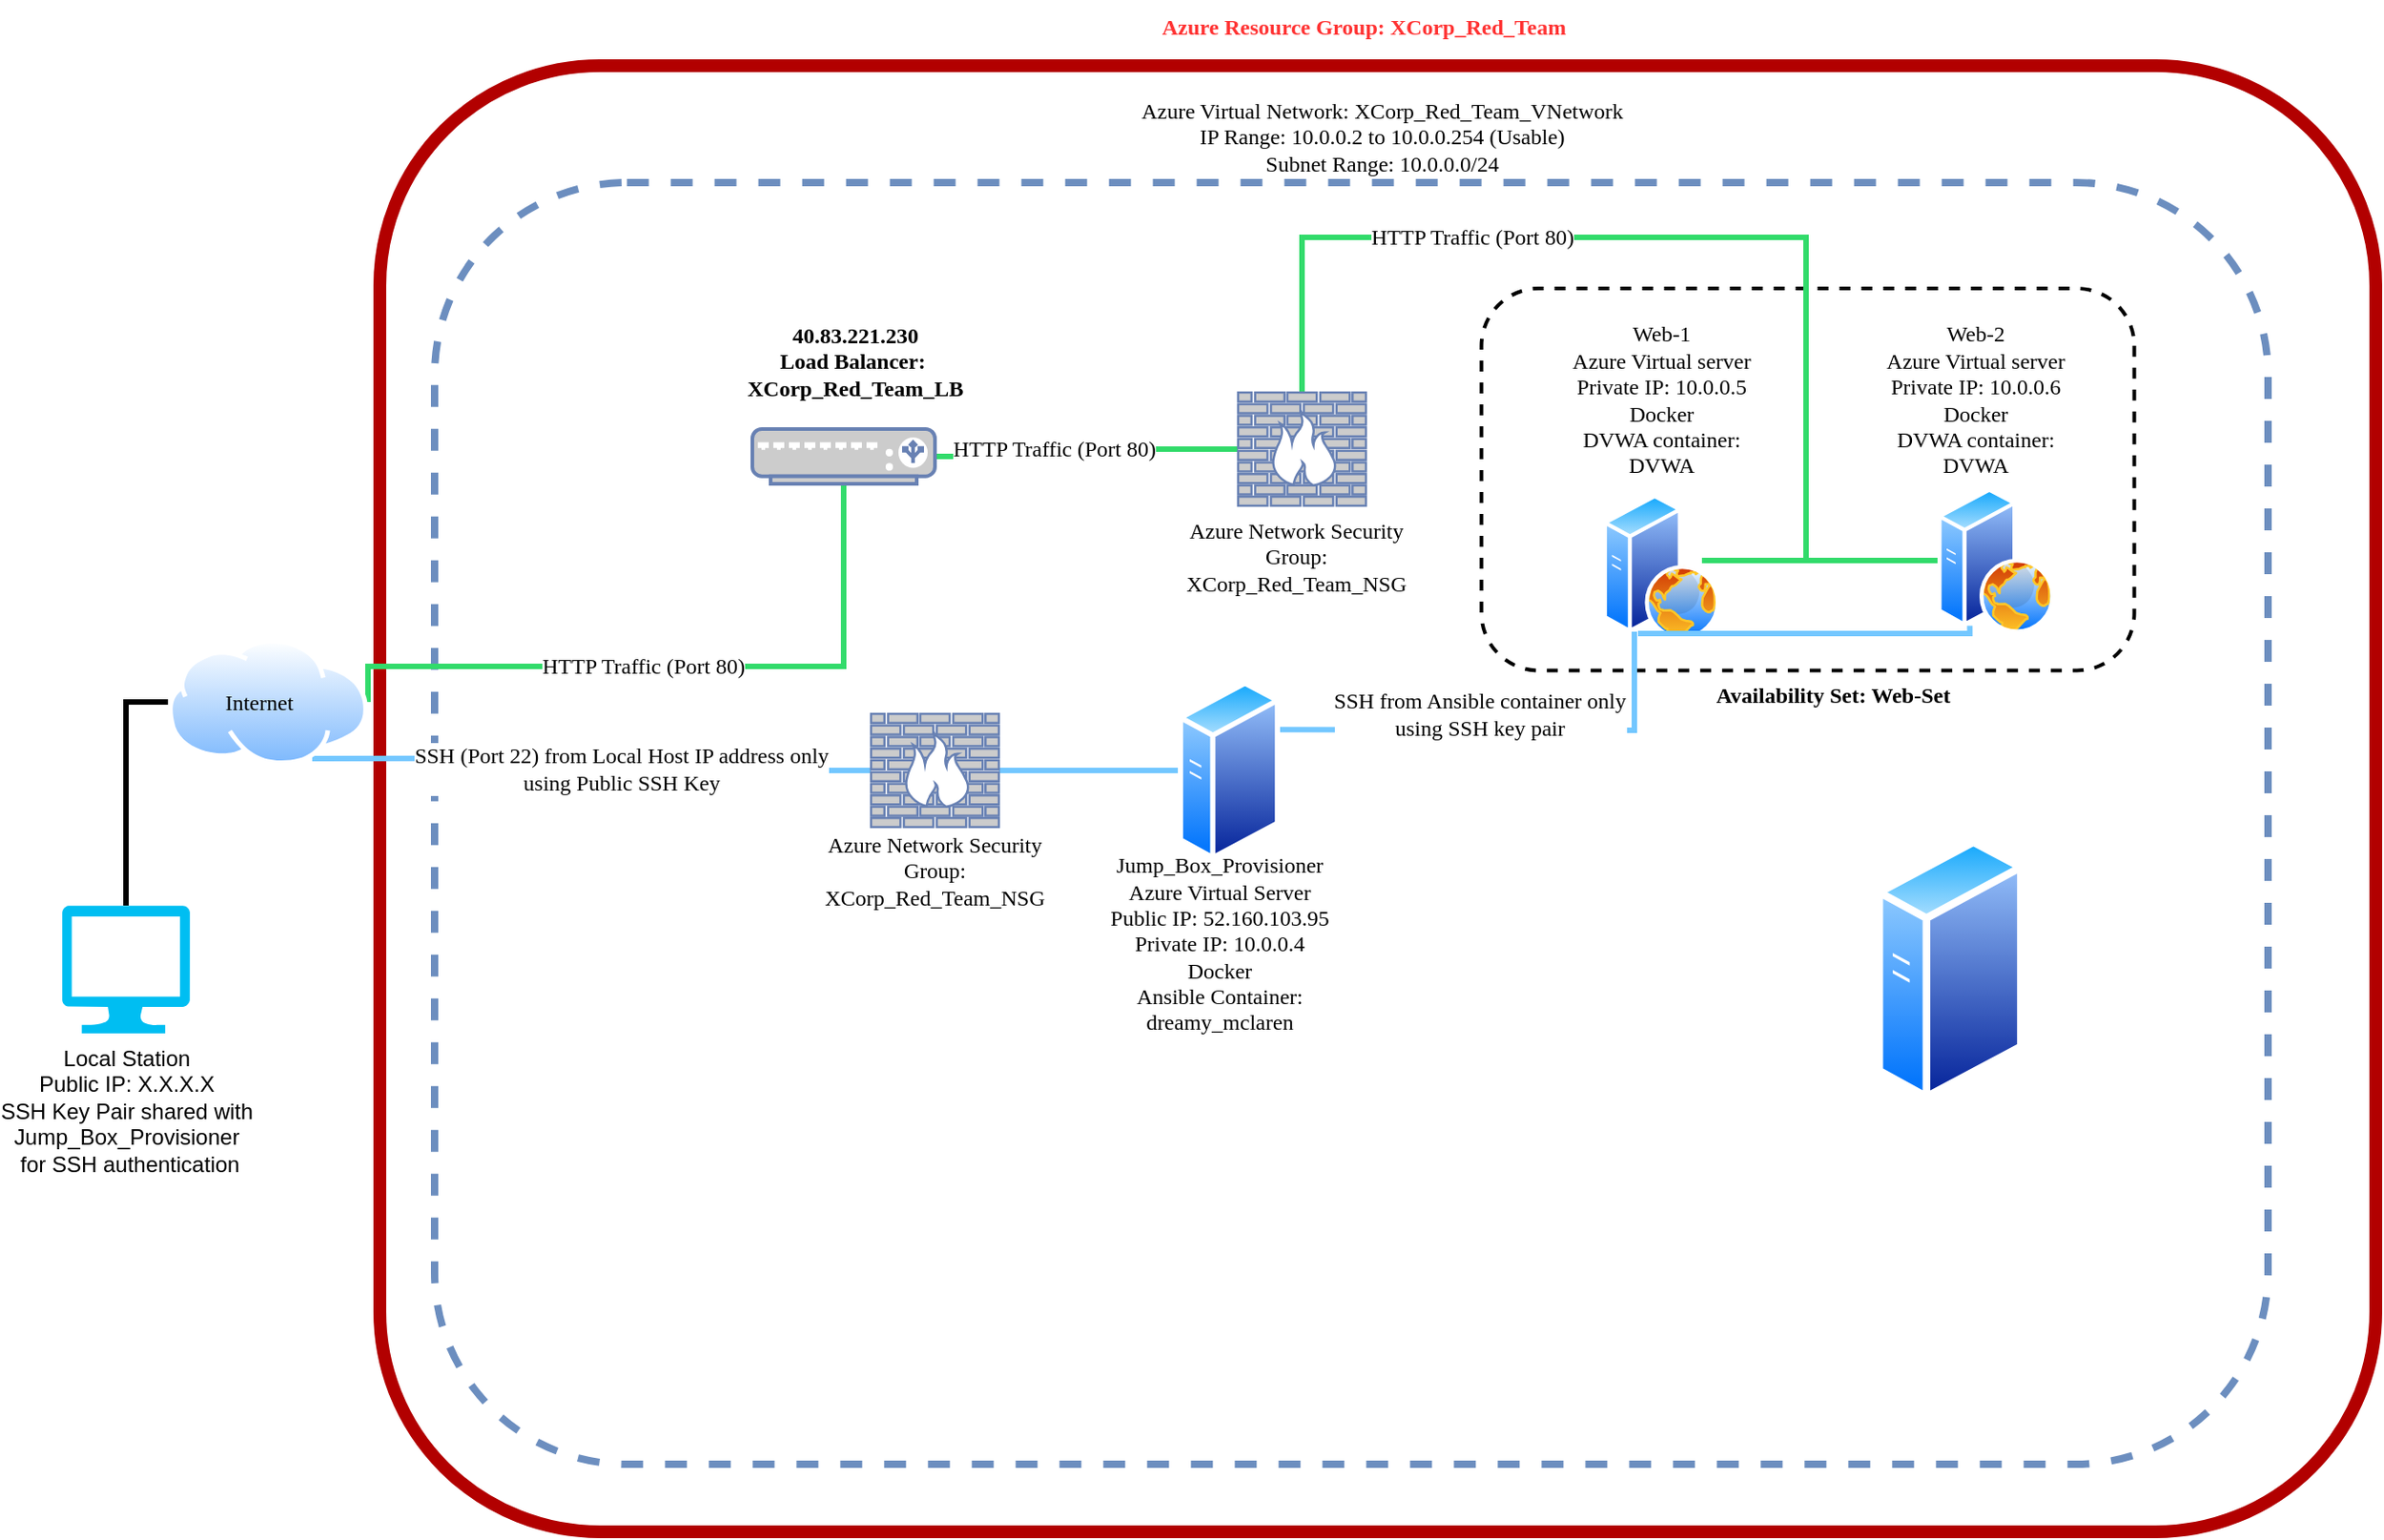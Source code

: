 <mxfile version="15.2.7" type="device"><diagram id="yg3QAcXNEDHMVqcZimYM" name="Page-1"><mxGraphModel dx="1422" dy="855" grid="0" gridSize="10" guides="1" tooltips="1" connect="1" arrows="1" fold="1" page="1" pageScale="1" pageWidth="1400" pageHeight="850" math="0" shadow="0"><root><mxCell id="0"/><mxCell id="1" parent="0"/><mxCell id="YzRm7Rgsn7SsTfz0N4Jv-9" value="" style="rounded=1;whiteSpace=wrap;html=1;fontFamily=Georgia;strokeWidth=4;fillColor=none;gradientColor=#7ea6e0;dashed=1;shadow=0;glass=0;strokeColor=#6c8ebf;" parent="1" vertex="1"><mxGeometry x="256" y="110" width="1004" height="702" as="geometry"/></mxCell><mxCell id="YzRm7Rgsn7SsTfz0N4Jv-5" value="" style="rounded=1;whiteSpace=wrap;html=1;strokeWidth=7;fillColor=none;strokeColor=#B20000;fontFamily=Georgia;align=center;fontColor=#ffffff;" parent="1" vertex="1"><mxGeometry x="226" y="46" width="1093" height="803" as="geometry"/></mxCell><mxCell id="YzRm7Rgsn7SsTfz0N4Jv-26" value="" style="rounded=1;whiteSpace=wrap;html=1;shadow=0;glass=0;dashed=1;fontFamily=Georgia;strokeWidth=2;fillColor=none;gradientColor=none;rotation=90;" parent="1" vertex="1"><mxGeometry x="903.38" y="93.88" width="209.25" height="357.5" as="geometry"/></mxCell><mxCell id="YzRm7Rgsn7SsTfz0N4Jv-41" style="edgeStyle=orthogonalEdgeStyle;rounded=0;orthogonalLoop=1;jettySize=auto;html=1;exitX=1;exitY=0.5;exitDx=0;exitDy=0;entryX=0.5;entryY=1;entryDx=0;entryDy=0;entryPerimeter=0;fontFamily=Georgia;fontSize=12;startArrow=none;startFill=0;endArrow=none;endFill=0;strokeWidth=3;strokeColor=#32DB6B;" parent="1" source="YzRm7Rgsn7SsTfz0N4Jv-1" target="YzRm7Rgsn7SsTfz0N4Jv-8" edge="1"><mxGeometry relative="1" as="geometry"><Array as="points"><mxPoint x="220" y="375"/><mxPoint x="480" y="375"/></Array></mxGeometry></mxCell><mxCell id="YzRm7Rgsn7SsTfz0N4Jv-43" value="HTTP Traffic (Port 80)" style="edgeLabel;html=1;align=center;verticalAlign=middle;resizable=0;points=[];fontSize=12;fontFamily=Georgia;rotation=0;" parent="YzRm7Rgsn7SsTfz0N4Jv-41" vertex="1" connectable="0"><mxGeometry x="-0.108" relative="1" as="geometry"><mxPoint as="offset"/></mxGeometry></mxCell><mxCell id="YzRm7Rgsn7SsTfz0N4Jv-50" style="edgeStyle=orthogonalEdgeStyle;rounded=0;orthogonalLoop=1;jettySize=auto;html=1;exitX=0.75;exitY=1;exitDx=0;exitDy=0;entryX=0;entryY=0.5;entryDx=0;entryDy=0;entryPerimeter=0;fontFamily=Georgia;fontSize=12;startArrow=none;startFill=0;endArrow=none;endFill=0;strokeWidth=3;strokeColor=#73C7FF;" parent="1" source="YzRm7Rgsn7SsTfz0N4Jv-1" target="YzRm7Rgsn7SsTfz0N4Jv-7" edge="1"><mxGeometry relative="1" as="geometry"/></mxCell><mxCell id="YzRm7Rgsn7SsTfz0N4Jv-51" value="SSH (Port 22) from Local Host IP address only&lt;br&gt;using Public SSH Key" style="edgeLabel;html=1;align=center;verticalAlign=middle;resizable=0;points=[];fontSize=12;fontFamily=Georgia;" parent="YzRm7Rgsn7SsTfz0N4Jv-50" vertex="1" connectable="0"><mxGeometry x="0.12" y="2" relative="1" as="geometry"><mxPoint y="1" as="offset"/></mxGeometry></mxCell><object label="&lt;p&gt;&lt;br&gt;&lt;/p&gt;" Internet="" id="YzRm7Rgsn7SsTfz0N4Jv-1"><mxCell style="aspect=fixed;perimeter=ellipsePerimeter;html=1;align=center;shadow=0;dashed=0;spacingTop=3;image;image=img/lib/active_directory/internet_cloud.svg;strokeWidth=4;imageBorder=none;imageBackground=none;" parent="1" vertex="1"><mxGeometry x="110" y="360" width="109.52" height="69" as="geometry"/></mxCell></object><mxCell id="YzRm7Rgsn7SsTfz0N4Jv-45" style="edgeStyle=orthogonalEdgeStyle;rounded=0;orthogonalLoop=1;jettySize=auto;html=1;exitX=0.5;exitY=0;exitDx=0;exitDy=0;exitPerimeter=0;entryX=0;entryY=0.5;entryDx=0;entryDy=0;fontFamily=Georgia;fontSize=12;startArrow=none;startFill=0;endArrow=none;endFill=0;strokeWidth=3;" parent="1" source="YzRm7Rgsn7SsTfz0N4Jv-3" target="YzRm7Rgsn7SsTfz0N4Jv-1" edge="1"><mxGeometry relative="1" as="geometry"/></mxCell><mxCell id="YzRm7Rgsn7SsTfz0N4Jv-3" value="Local Station&lt;br&gt;Public IP: X.X.X.X&lt;br&gt;SSH Key Pair shared with &lt;br&gt;Jump_Box_Provisioner&lt;br&gt;&amp;nbsp;for SSH authentication" style="verticalLabelPosition=bottom;html=1;verticalAlign=top;align=center;strokeColor=none;fillColor=#00BEF2;shape=mxgraph.azure.computer;pointerEvents=1;" parent="1" vertex="1"><mxGeometry x="52" y="506" width="70" height="70" as="geometry"/></mxCell><mxCell id="YzRm7Rgsn7SsTfz0N4Jv-6" value="&lt;font style=&quot;font-size: 12px&quot; color=&quot;#ff3333&quot;&gt;&lt;b&gt;Azure Resource Group: XCorp_Red_Team&lt;/b&gt;&lt;/font&gt;" style="text;html=1;strokeColor=none;fillColor=none;align=center;verticalAlign=middle;whiteSpace=wrap;rounded=0;fontFamily=Georgia;" parent="1" vertex="1"><mxGeometry x="620" y="10" width="290" height="30" as="geometry"/></mxCell><mxCell id="YzRm7Rgsn7SsTfz0N4Jv-56" style="edgeStyle=orthogonalEdgeStyle;rounded=0;orthogonalLoop=1;jettySize=auto;html=1;exitX=1;exitY=0.5;exitDx=0;exitDy=0;exitPerimeter=0;entryX=0;entryY=0.5;entryDx=0;entryDy=0;fontFamily=Georgia;fontSize=12;startArrow=none;startFill=0;endArrow=none;endFill=0;strokeWidth=3;strokeColor=#73C7FF;" parent="1" source="YzRm7Rgsn7SsTfz0N4Jv-7" target="YzRm7Rgsn7SsTfz0N4Jv-25" edge="1"><mxGeometry relative="1" as="geometry"/></mxCell><mxCell id="YzRm7Rgsn7SsTfz0N4Jv-7" value="" style="fontColor=#0066CC;verticalAlign=top;verticalLabelPosition=bottom;labelPosition=center;align=center;html=1;outlineConnect=0;fillColor=#CCCCCC;strokeColor=#6881B3;gradientColor=none;gradientDirection=north;strokeWidth=2;shape=mxgraph.networks.firewall;fontFamily=Georgia;" parent="1" vertex="1"><mxGeometry x="495" y="401" width="70" height="62" as="geometry"/></mxCell><mxCell id="YzRm7Rgsn7SsTfz0N4Jv-55" style="edgeStyle=orthogonalEdgeStyle;rounded=0;orthogonalLoop=1;jettySize=auto;html=1;exitX=1;exitY=0.5;exitDx=0;exitDy=0;exitPerimeter=0;fontFamily=Georgia;fontSize=12;startArrow=none;startFill=0;endArrow=none;endFill=0;strokeWidth=3;entryX=0;entryY=0.5;entryDx=0;entryDy=0;entryPerimeter=0;strokeColor=#32DB6B;" parent="1" source="YzRm7Rgsn7SsTfz0N4Jv-8" target="YzRm7Rgsn7SsTfz0N4Jv-23" edge="1"><mxGeometry relative="1" as="geometry"/></mxCell><mxCell id="YzRm7Rgsn7SsTfz0N4Jv-8" value="" style="fontColor=#0066CC;verticalAlign=top;verticalLabelPosition=bottom;labelPosition=center;align=center;html=1;outlineConnect=0;fillColor=#CCCCCC;strokeColor=#6881B3;gradientColor=none;gradientDirection=north;strokeWidth=2;shape=mxgraph.networks.load_balancer;fontFamily=Georgia;" parent="1" vertex="1"><mxGeometry x="430" y="245" width="100" height="30" as="geometry"/></mxCell><mxCell id="YzRm7Rgsn7SsTfz0N4Jv-10" value="Azure Virtual Network: XCorp_Red_Team_VNetwork&lt;br&gt;IP Range: 10.0.0.2 to 10.0.0.254 (Usable)&lt;br&gt;Subnet Range: 10.0.0.0/24" style="text;html=1;strokeColor=none;fillColor=none;align=center;verticalAlign=middle;whiteSpace=wrap;rounded=0;shadow=0;glass=0;dashed=1;fontFamily=Georgia;" parent="1" vertex="1"><mxGeometry x="530" y="60" width="490" height="50" as="geometry"/></mxCell><mxCell id="YzRm7Rgsn7SsTfz0N4Jv-15" value="" style="aspect=fixed;perimeter=ellipsePerimeter;html=1;align=center;shadow=0;dashed=0;spacingTop=3;image;image=img/lib/active_directory/web_server.svg;glass=0;fontFamily=Georgia;strokeWidth=7;fillColor=none;gradientColor=none;" parent="1" vertex="1"><mxGeometry x="895.75" y="280.5" width="64" height="80" as="geometry"/></mxCell><mxCell id="pr7vdEbADl8xRLQ8-M6s-9" style="edgeStyle=orthogonalEdgeStyle;rounded=0;orthogonalLoop=1;jettySize=auto;html=1;exitX=0;exitY=0.5;exitDx=0;exitDy=0;endArrow=none;endFill=0;strokeColor=#32DB6B;strokeWidth=3;entryX=0.848;entryY=0.456;entryDx=0;entryDy=0;entryPerimeter=0;" edge="1" parent="1" source="YzRm7Rgsn7SsTfz0N4Jv-16" target="YzRm7Rgsn7SsTfz0N4Jv-15"><mxGeometry relative="1" as="geometry"><mxPoint x="1075" y="317" as="targetPoint"/></mxGeometry></mxCell><mxCell id="pr7vdEbADl8xRLQ8-M6s-15" style="edgeStyle=orthogonalEdgeStyle;rounded=0;orthogonalLoop=1;jettySize=auto;html=1;exitX=0.25;exitY=1;exitDx=0;exitDy=0;fontFamily=Georgia;fontSize=12;endArrow=none;endFill=0;strokeColor=#73C7FF;strokeWidth=3;" edge="1" parent="1" source="YzRm7Rgsn7SsTfz0N4Jv-16"><mxGeometry relative="1" as="geometry"><mxPoint x="915" y="357" as="targetPoint"/><Array as="points"><mxPoint x="1097" y="357"/></Array></mxGeometry></mxCell><mxCell id="YzRm7Rgsn7SsTfz0N4Jv-16" value="" style="aspect=fixed;perimeter=ellipsePerimeter;html=1;align=center;shadow=0;dashed=0;spacingTop=3;image;image=img/lib/active_directory/web_server.svg;glass=0;fontFamily=Georgia;strokeWidth=7;fillColor=none;gradientColor=none;" parent="1" vertex="1"><mxGeometry x="1079" y="277" width="64" height="80" as="geometry"/></mxCell><mxCell id="pr7vdEbADl8xRLQ8-M6s-8" style="edgeStyle=orthogonalEdgeStyle;rounded=0;orthogonalLoop=1;jettySize=auto;html=1;exitX=0.5;exitY=0;exitDx=0;exitDy=0;exitPerimeter=0;endArrow=none;endFill=0;strokeColor=#32DB6B;strokeWidth=3;" edge="1" parent="1" source="YzRm7Rgsn7SsTfz0N4Jv-23"><mxGeometry relative="1" as="geometry"><mxPoint x="1075" y="317" as="targetPoint"/><Array as="points"><mxPoint x="731" y="140"/><mxPoint x="1007" y="140"/><mxPoint x="1007" y="317"/></Array></mxGeometry></mxCell><mxCell id="pr7vdEbADl8xRLQ8-M6s-13" value="HTTP Traffic (Port 80)" style="edgeLabel;html=1;align=center;verticalAlign=middle;resizable=0;points=[];fontFamily=Georgia;fontSize=12;" vertex="1" connectable="0" parent="pr7vdEbADl8xRLQ8-M6s-8"><mxGeometry x="-0.415" relative="1" as="geometry"><mxPoint as="offset"/></mxGeometry></mxCell><mxCell id="YzRm7Rgsn7SsTfz0N4Jv-23" value="" style="fontColor=#0066CC;verticalAlign=top;verticalLabelPosition=bottom;labelPosition=center;align=center;html=1;outlineConnect=0;fillColor=#CCCCCC;strokeColor=#6881B3;gradientColor=none;gradientDirection=north;strokeWidth=2;shape=mxgraph.networks.firewall;fontFamily=Georgia;" parent="1" vertex="1"><mxGeometry x="696" y="225" width="70" height="62" as="geometry"/></mxCell><mxCell id="YzRm7Rgsn7SsTfz0N4Jv-60" style="edgeStyle=elbowEdgeStyle;rounded=0;orthogonalLoop=1;jettySize=auto;html=1;exitX=1;exitY=0.25;exitDx=0;exitDy=0;fontFamily=Georgia;fontSize=12;startArrow=none;startFill=0;endArrow=none;endFill=0;strokeWidth=3;elbow=vertical;strokeColor=#73C7FF;" parent="1" source="YzRm7Rgsn7SsTfz0N4Jv-25" edge="1"><mxGeometry relative="1" as="geometry"><mxPoint x="913" y="356" as="targetPoint"/><Array as="points"><mxPoint x="1037" y="410"/><mxPoint x="883" y="410"/><mxPoint x="1004" y="394"/></Array></mxGeometry></mxCell><mxCell id="YzRm7Rgsn7SsTfz0N4Jv-63" value="SSH from Ansible container only&lt;br&gt;using SSH key pair" style="edgeLabel;html=1;align=center;verticalAlign=middle;resizable=0;points=[];fontSize=12;fontFamily=Georgia;" parent="YzRm7Rgsn7SsTfz0N4Jv-60" vertex="1" connectable="0"><mxGeometry x="-0.449" y="-3" relative="1" as="geometry"><mxPoint x="43" y="-12" as="offset"/></mxGeometry></mxCell><mxCell id="YzRm7Rgsn7SsTfz0N4Jv-25" value="" style="aspect=fixed;perimeter=ellipsePerimeter;html=1;align=center;shadow=0;dashed=0;spacingTop=3;image;image=img/lib/active_directory/generic_server.svg;glass=0;fontFamily=Georgia;strokeWidth=7;fillColor=none;gradientColor=none;" parent="1" vertex="1"><mxGeometry x="663" y="382" width="56" height="100" as="geometry"/></mxCell><mxCell id="YzRm7Rgsn7SsTfz0N4Jv-30" value="Availability Set: Web-Set" style="text;html=1;strokeColor=none;fillColor=none;align=center;verticalAlign=middle;whiteSpace=wrap;rounded=0;shadow=0;glass=0;fontFamily=Georgia;strokeWidth=5;fontSize=12;fontStyle=1" parent="1" vertex="1"><mxGeometry x="942" y="381" width="160" height="20" as="geometry"/></mxCell><mxCell id="YzRm7Rgsn7SsTfz0N4Jv-32" value="Web-1&lt;br&gt;Azure Virtual server&lt;br&gt;Private IP: 10.0.0.5&lt;br&gt;Docker&lt;br&gt;DVWA container: DVWA" style="text;html=1;strokeColor=none;fillColor=none;align=center;verticalAlign=middle;whiteSpace=wrap;rounded=0;shadow=0;glass=0;fontFamily=Georgia;fontSize=12;" parent="1" vertex="1"><mxGeometry x="872.75" y="179" width="110" height="100" as="geometry"/></mxCell><mxCell id="YzRm7Rgsn7SsTfz0N4Jv-33" value="Jump_Box_Provisioner&lt;br&gt;Azure Virtual Server&lt;br&gt;Public IP: 52.160.103.95&lt;br&gt;Private IP: 10.0.0.4&lt;br&gt;Docker&lt;br&gt;Ansible Container: dreamy_mclaren" style="text;html=1;strokeColor=none;fillColor=none;align=center;verticalAlign=middle;whiteSpace=wrap;rounded=0;shadow=0;glass=0;fontFamily=Georgia;fontSize=12;" parent="1" vertex="1"><mxGeometry x="614" y="482" width="144" height="90" as="geometry"/></mxCell><mxCell id="YzRm7Rgsn7SsTfz0N4Jv-35" value="Web-2&lt;br&gt;Azure Virtual server&lt;br&gt;Private IP: 10.0.0.6&lt;br&gt;Docker&lt;br&gt;DVWA container: DVWA" style="text;html=1;strokeColor=none;fillColor=none;align=center;verticalAlign=middle;whiteSpace=wrap;rounded=0;shadow=0;glass=0;fontFamily=Georgia;fontSize=12;" parent="1" vertex="1"><mxGeometry x="1045" y="179" width="110" height="100" as="geometry"/></mxCell><mxCell id="YzRm7Rgsn7SsTfz0N4Jv-36" value="&lt;b&gt;40.83.221.230&lt;br&gt;Load Balancer:&amp;nbsp; XCorp_Red_Team_LB&lt;/b&gt;" style="text;html=1;strokeColor=none;fillColor=none;align=center;verticalAlign=middle;whiteSpace=wrap;rounded=0;shadow=0;glass=0;fontFamily=Georgia;fontSize=12;" parent="1" vertex="1"><mxGeometry x="404" y="170" width="165" height="75" as="geometry"/></mxCell><mxCell id="YzRm7Rgsn7SsTfz0N4Jv-37" value="Azure Network Security Group: XCorp_Red_Team_NSG" style="text;html=1;strokeColor=none;fillColor=none;align=center;verticalAlign=middle;whiteSpace=wrap;rounded=0;shadow=0;glass=0;fontFamily=Georgia;fontSize=12;" parent="1" vertex="1"><mxGeometry x="656" y="287" width="144" height="55" as="geometry"/></mxCell><mxCell id="YzRm7Rgsn7SsTfz0N4Jv-40" value="Azure Network Security Group: XCorp_Red_Team_NSG" style="text;html=1;strokeColor=none;fillColor=none;align=center;verticalAlign=middle;whiteSpace=wrap;rounded=0;shadow=0;glass=0;fontFamily=Georgia;fontSize=12;" parent="1" vertex="1"><mxGeometry x="458" y="463" width="144" height="48" as="geometry"/></mxCell><mxCell id="YzRm7Rgsn7SsTfz0N4Jv-52" value="Internet" style="text;html=1;strokeColor=none;fillColor=none;align=center;verticalAlign=middle;whiteSpace=wrap;rounded=0;shadow=0;glass=0;fontFamily=Georgia;fontSize=12;" parent="1" vertex="1"><mxGeometry x="140" y="385" width="40" height="20" as="geometry"/></mxCell><mxCell id="pr7vdEbADl8xRLQ8-M6s-4" value="" style="aspect=fixed;perimeter=ellipsePerimeter;html=1;align=center;shadow=0;dashed=0;spacingTop=3;image;image=img/lib/active_directory/generic_server.svg;glass=0;fontFamily=Georgia;strokeWidth=7;fillColor=none;gradientColor=none;" vertex="1" parent="1"><mxGeometry x="1045" y="468" width="81.76" height="146" as="geometry"/></mxCell><mxCell id="pr7vdEbADl8xRLQ8-M6s-14" value="HTTP Traffic (Port 80)" style="edgeLabel;html=1;align=center;verticalAlign=middle;resizable=0;points=[];fontFamily=Georgia;fontSize=12;" vertex="1" connectable="0" parent="1"><mxGeometry x="595" y="256" as="geometry"/></mxCell></root></mxGraphModel></diagram></mxfile>